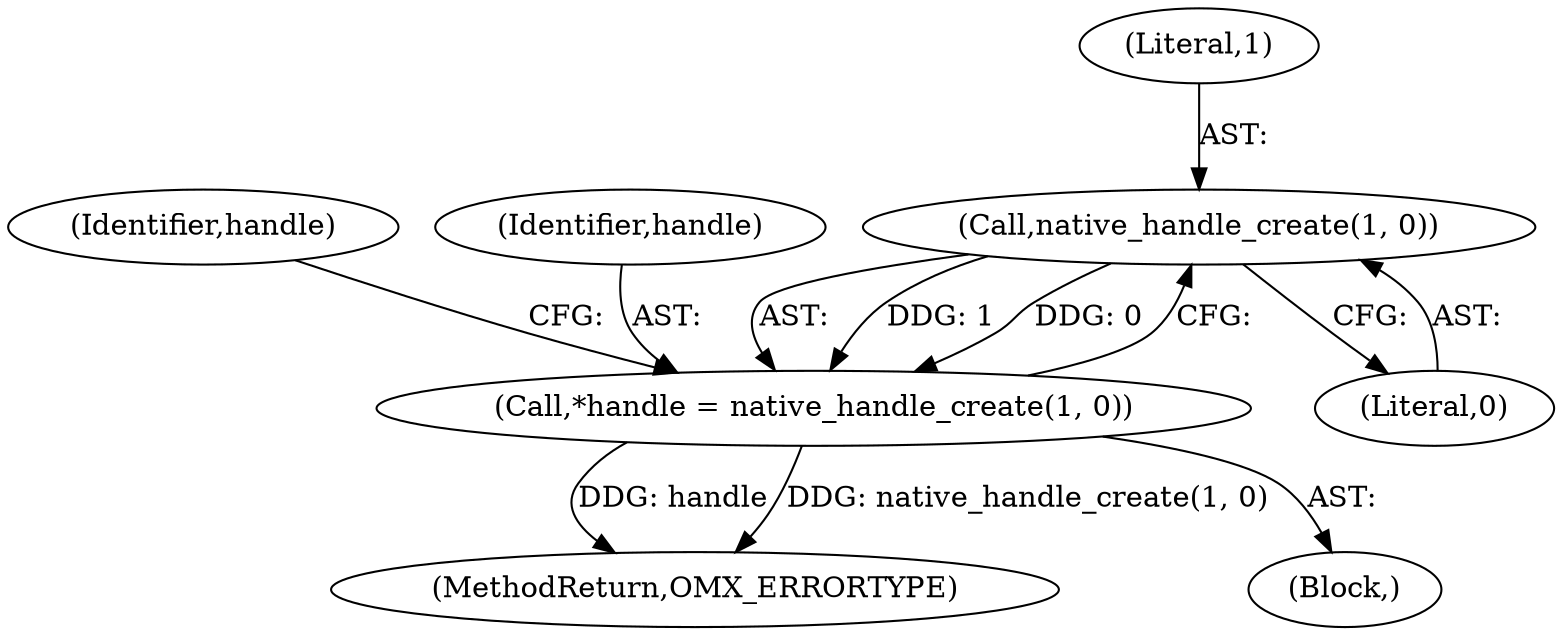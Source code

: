 digraph "0_Android_d575ecf607056d8e3328ef2eb56c52e98f81e87d_0@API" {
"1000521" [label="(Call,native_handle_create(1, 0))"];
"1000519" [label="(Call,*handle = native_handle_create(1, 0))"];
"1000523" [label="(Literal,0)"];
"1000527" [label="(Identifier,handle)"];
"1000619" [label="(MethodReturn,OMX_ERRORTYPE)"];
"1000520" [label="(Identifier,handle)"];
"1000519" [label="(Call,*handle = native_handle_create(1, 0))"];
"1000495" [label="(Block,)"];
"1000521" [label="(Call,native_handle_create(1, 0))"];
"1000522" [label="(Literal,1)"];
"1000521" -> "1000519"  [label="AST: "];
"1000521" -> "1000523"  [label="CFG: "];
"1000522" -> "1000521"  [label="AST: "];
"1000523" -> "1000521"  [label="AST: "];
"1000519" -> "1000521"  [label="CFG: "];
"1000521" -> "1000519"  [label="DDG: 1"];
"1000521" -> "1000519"  [label="DDG: 0"];
"1000519" -> "1000495"  [label="AST: "];
"1000520" -> "1000519"  [label="AST: "];
"1000527" -> "1000519"  [label="CFG: "];
"1000519" -> "1000619"  [label="DDG: handle"];
"1000519" -> "1000619"  [label="DDG: native_handle_create(1, 0)"];
}
